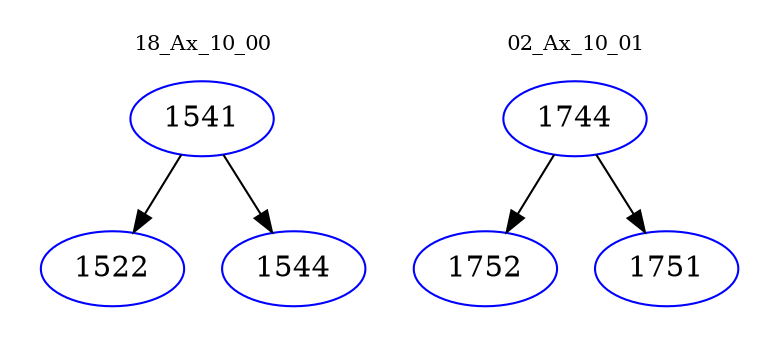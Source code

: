 digraph{
subgraph cluster_0 {
color = white
label = "18_Ax_10_00";
fontsize=10;
T0_1541 [label="1541", color="blue"]
T0_1541 -> T0_1522 [color="black"]
T0_1522 [label="1522", color="blue"]
T0_1541 -> T0_1544 [color="black"]
T0_1544 [label="1544", color="blue"]
}
subgraph cluster_1 {
color = white
label = "02_Ax_10_01";
fontsize=10;
T1_1744 [label="1744", color="blue"]
T1_1744 -> T1_1752 [color="black"]
T1_1752 [label="1752", color="blue"]
T1_1744 -> T1_1751 [color="black"]
T1_1751 [label="1751", color="blue"]
}
}
